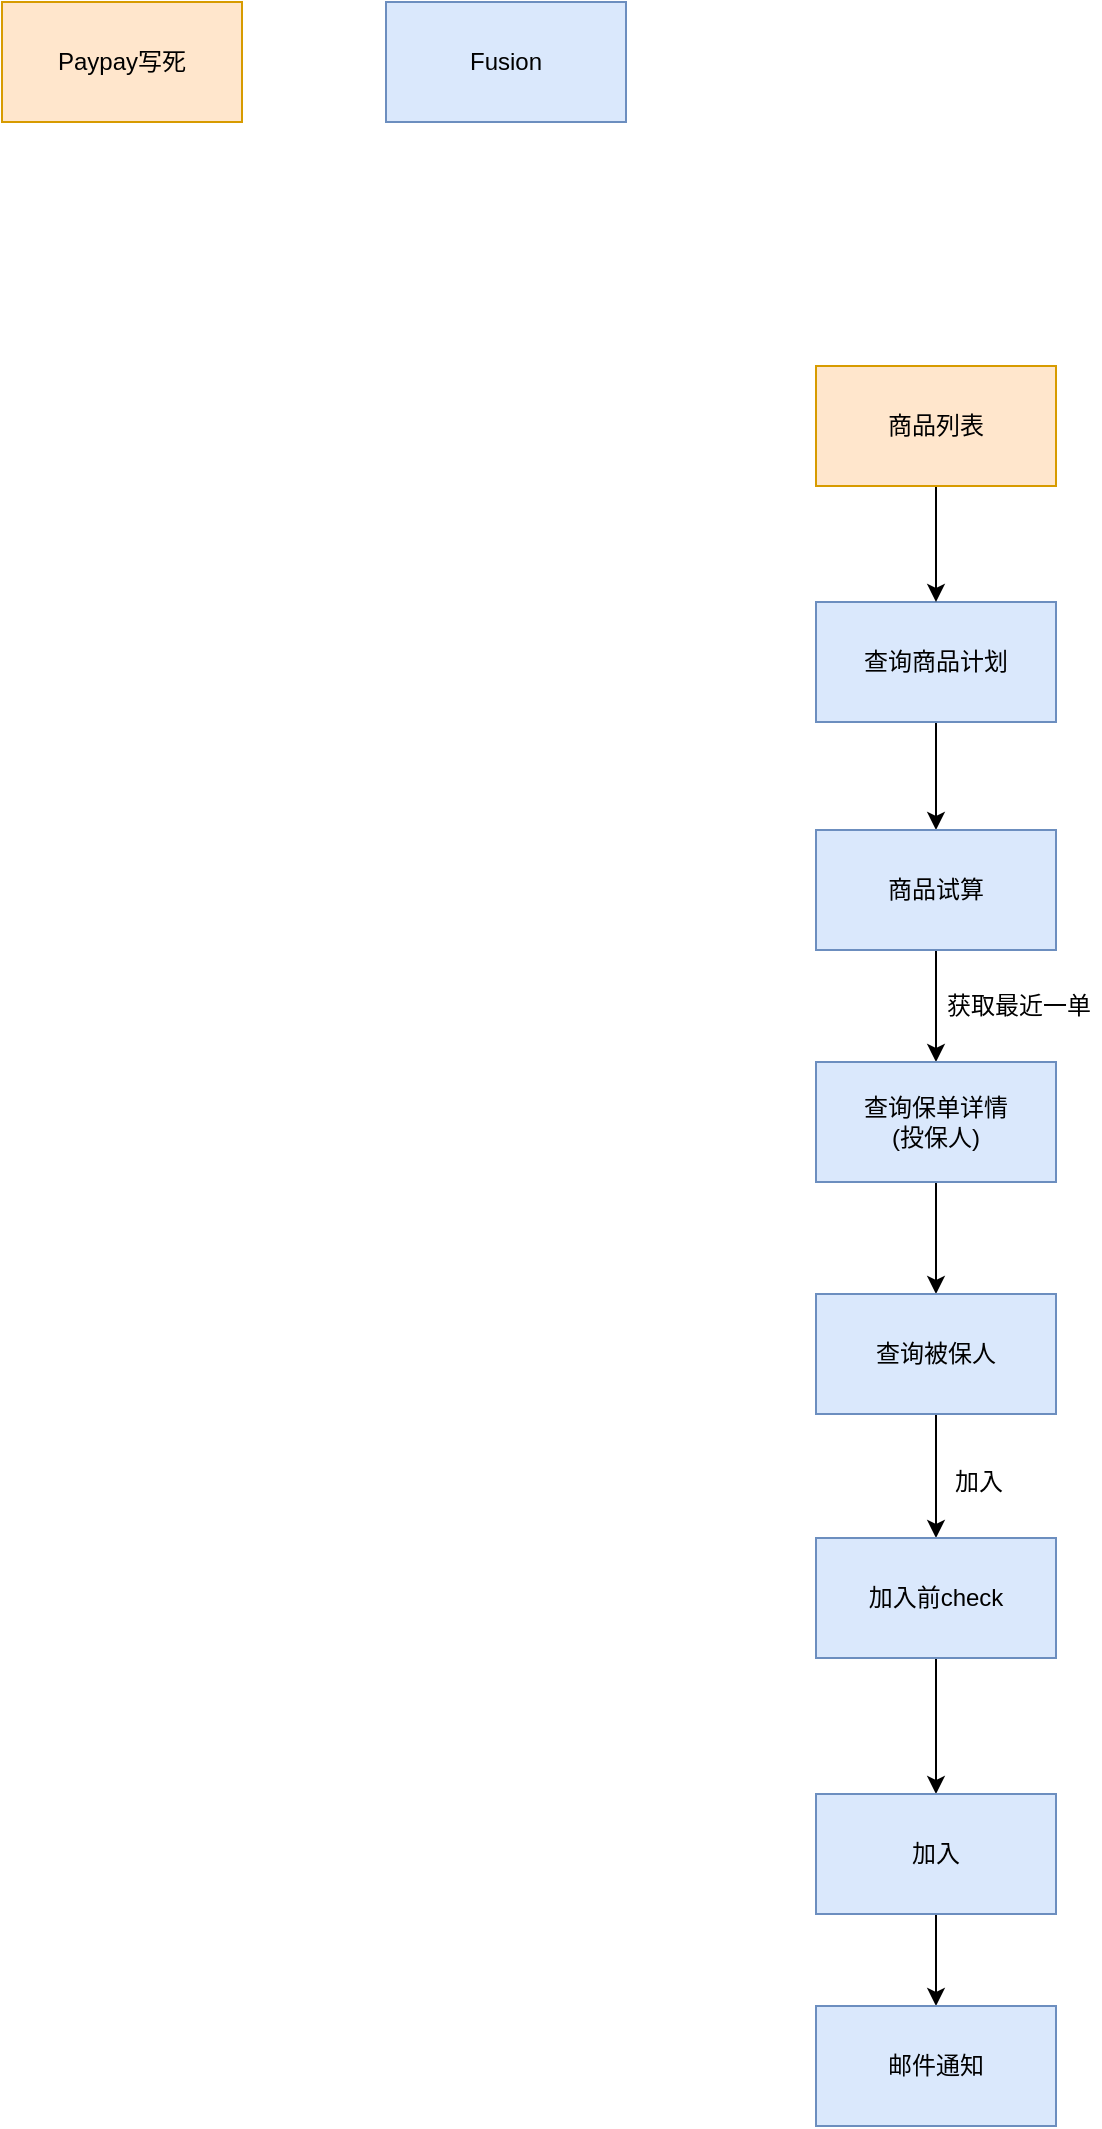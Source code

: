 <mxfile version="14.8.3" type="github" pages="3">
  <diagram id="TSuh8Hgfy2WMczQRkBJs" name="加入流程">
    <mxGraphModel dx="1822" dy="1282" grid="0" gridSize="10" guides="1" tooltips="1" connect="1" arrows="1" fold="1" page="0" pageScale="1" pageWidth="827" pageHeight="1169" math="0" shadow="0">
      <root>
        <mxCell id="0" />
        <mxCell id="1" parent="0" />
        <mxCell id="htZpp3OgJmf0taZpEcTC-9" value="" style="edgeStyle=orthogonalEdgeStyle;rounded=0;orthogonalLoop=1;jettySize=auto;html=1;" edge="1" parent="1" source="htZpp3OgJmf0taZpEcTC-2" target="htZpp3OgJmf0taZpEcTC-8">
          <mxGeometry relative="1" as="geometry" />
        </mxCell>
        <mxCell id="htZpp3OgJmf0taZpEcTC-2" value="查询商品计划" style="rounded=0;whiteSpace=wrap;html=1;fillColor=#dae8fc;strokeColor=#6c8ebf;" vertex="1" parent="1">
          <mxGeometry x="20" y="199" width="120" height="60" as="geometry" />
        </mxCell>
        <mxCell id="htZpp3OgJmf0taZpEcTC-6" style="edgeStyle=orthogonalEdgeStyle;rounded=0;orthogonalLoop=1;jettySize=auto;html=1;exitX=0.5;exitY=1;exitDx=0;exitDy=0;" edge="1" parent="1" source="htZpp3OgJmf0taZpEcTC-3" target="htZpp3OgJmf0taZpEcTC-2">
          <mxGeometry relative="1" as="geometry" />
        </mxCell>
        <mxCell id="htZpp3OgJmf0taZpEcTC-3" value="商品列表" style="rounded=0;whiteSpace=wrap;html=1;fillColor=#ffe6cc;strokeColor=#d79b00;" vertex="1" parent="1">
          <mxGeometry x="20" y="81" width="120" height="60" as="geometry" />
        </mxCell>
        <mxCell id="htZpp3OgJmf0taZpEcTC-5" value="Paypay写死" style="rounded=0;whiteSpace=wrap;html=1;fillColor=#ffe6cc;strokeColor=#d79b00;" vertex="1" parent="1">
          <mxGeometry x="-387" y="-101" width="120" height="60" as="geometry" />
        </mxCell>
        <mxCell id="htZpp3OgJmf0taZpEcTC-7" value="Fusion" style="rounded=0;whiteSpace=wrap;html=1;fillColor=#dae8fc;strokeColor=#6c8ebf;" vertex="1" parent="1">
          <mxGeometry x="-195" y="-101" width="120" height="60" as="geometry" />
        </mxCell>
        <mxCell id="htZpp3OgJmf0taZpEcTC-11" value="" style="edgeStyle=orthogonalEdgeStyle;rounded=0;orthogonalLoop=1;jettySize=auto;html=1;" edge="1" parent="1" source="htZpp3OgJmf0taZpEcTC-8" target="htZpp3OgJmf0taZpEcTC-10">
          <mxGeometry relative="1" as="geometry" />
        </mxCell>
        <mxCell id="htZpp3OgJmf0taZpEcTC-8" value="商品试算" style="rounded=0;whiteSpace=wrap;html=1;fillColor=#dae8fc;strokeColor=#6c8ebf;" vertex="1" parent="1">
          <mxGeometry x="20" y="313" width="120" height="60" as="geometry" />
        </mxCell>
        <mxCell id="htZpp3OgJmf0taZpEcTC-14" value="" style="edgeStyle=orthogonalEdgeStyle;rounded=0;orthogonalLoop=1;jettySize=auto;html=1;" edge="1" parent="1" source="htZpp3OgJmf0taZpEcTC-10" target="htZpp3OgJmf0taZpEcTC-13">
          <mxGeometry relative="1" as="geometry" />
        </mxCell>
        <mxCell id="htZpp3OgJmf0taZpEcTC-10" value="查询保单详情&lt;br&gt;(投保人)" style="rounded=0;whiteSpace=wrap;html=1;fillColor=#dae8fc;strokeColor=#6c8ebf;" vertex="1" parent="1">
          <mxGeometry x="20" y="429" width="120" height="60" as="geometry" />
        </mxCell>
        <mxCell id="htZpp3OgJmf0taZpEcTC-12" value="获取最近一单" style="text;html=1;align=center;verticalAlign=middle;resizable=0;points=[];autosize=1;strokeColor=none;" vertex="1" parent="1">
          <mxGeometry x="80" y="392" width="82" height="18" as="geometry" />
        </mxCell>
        <mxCell id="htZpp3OgJmf0taZpEcTC-16" value="" style="edgeStyle=orthogonalEdgeStyle;rounded=0;orthogonalLoop=1;jettySize=auto;html=1;" edge="1" parent="1" source="htZpp3OgJmf0taZpEcTC-13" target="htZpp3OgJmf0taZpEcTC-15">
          <mxGeometry relative="1" as="geometry" />
        </mxCell>
        <mxCell id="htZpp3OgJmf0taZpEcTC-13" value="查询被保人" style="rounded=0;whiteSpace=wrap;html=1;fillColor=#dae8fc;strokeColor=#6c8ebf;" vertex="1" parent="1">
          <mxGeometry x="20" y="545" width="120" height="60" as="geometry" />
        </mxCell>
        <mxCell id="htZpp3OgJmf0taZpEcTC-19" value="" style="edgeStyle=orthogonalEdgeStyle;rounded=0;orthogonalLoop=1;jettySize=auto;html=1;" edge="1" parent="1" source="htZpp3OgJmf0taZpEcTC-15" target="htZpp3OgJmf0taZpEcTC-18">
          <mxGeometry relative="1" as="geometry" />
        </mxCell>
        <mxCell id="htZpp3OgJmf0taZpEcTC-15" value="加入前check" style="rounded=0;whiteSpace=wrap;html=1;fillColor=#dae8fc;strokeColor=#6c8ebf;" vertex="1" parent="1">
          <mxGeometry x="20" y="667" width="120" height="60" as="geometry" />
        </mxCell>
        <mxCell id="htZpp3OgJmf0taZpEcTC-17" value="加入" style="text;html=1;align=center;verticalAlign=middle;resizable=0;points=[];autosize=1;strokeColor=none;" vertex="1" parent="1">
          <mxGeometry x="84" y="630" width="34" height="18" as="geometry" />
        </mxCell>
        <mxCell id="htZpp3OgJmf0taZpEcTC-22" value="" style="edgeStyle=orthogonalEdgeStyle;rounded=0;orthogonalLoop=1;jettySize=auto;html=1;" edge="1" parent="1" source="htZpp3OgJmf0taZpEcTC-18" target="htZpp3OgJmf0taZpEcTC-21">
          <mxGeometry relative="1" as="geometry" />
        </mxCell>
        <mxCell id="htZpp3OgJmf0taZpEcTC-18" value="加入" style="rounded=0;whiteSpace=wrap;html=1;fillColor=#dae8fc;strokeColor=#6c8ebf;" vertex="1" parent="1">
          <mxGeometry x="20" y="795" width="120" height="60" as="geometry" />
        </mxCell>
        <mxCell id="htZpp3OgJmf0taZpEcTC-21" value="邮件通知" style="rounded=0;whiteSpace=wrap;html=1;fillColor=#dae8fc;strokeColor=#6c8ebf;" vertex="1" parent="1">
          <mxGeometry x="20" y="901" width="120" height="60" as="geometry" />
        </mxCell>
      </root>
    </mxGraphModel>
  </diagram>
  <diagram id="B5de0vHXd7xcjF6mf_0o" name="退款">
    <mxGraphModel dx="1422" dy="882" grid="0" gridSize="10" guides="1" tooltips="1" connect="1" arrows="1" fold="1" page="0" pageScale="1" pageWidth="827" pageHeight="1169" math="0" shadow="0">
      <root>
        <mxCell id="v2g6k4izPRObzmgCxALk-0" />
        <mxCell id="v2g6k4izPRObzmgCxALk-1" parent="v2g6k4izPRObzmgCxALk-0" />
        <mxCell id="v2g6k4izPRObzmgCxALk-20" style="edgeStyle=orthogonalEdgeStyle;rounded=0;orthogonalLoop=1;jettySize=auto;html=1;exitX=0;exitY=0.75;exitDx=0;exitDy=0;entryX=1;entryY=0.75;entryDx=0;entryDy=0;" edge="1" parent="v2g6k4izPRObzmgCxALk-1" source="v2g6k4izPRObzmgCxALk-2" target="v2g6k4izPRObzmgCxALk-3">
          <mxGeometry relative="1" as="geometry" />
        </mxCell>
        <mxCell id="v2g6k4izPRObzmgCxALk-2" value="Paypay" style="rounded=0;whiteSpace=wrap;html=1;" vertex="1" parent="v2g6k4izPRObzmgCxALk-1">
          <mxGeometry x="408" y="242" width="120" height="60" as="geometry" />
        </mxCell>
        <mxCell id="v2g6k4izPRObzmgCxALk-12" style="edgeStyle=orthogonalEdgeStyle;rounded=0;orthogonalLoop=1;jettySize=auto;html=1;exitX=1;exitY=0.5;exitDx=0;exitDy=0;entryX=0;entryY=0.5;entryDx=0;entryDy=0;" edge="1" parent="v2g6k4izPRObzmgCxALk-1" source="v2g6k4izPRObzmgCxALk-3" target="v2g6k4izPRObzmgCxALk-2">
          <mxGeometry relative="1" as="geometry" />
        </mxCell>
        <mxCell id="v2g6k4izPRObzmgCxALk-15" style="edgeStyle=orthogonalEdgeStyle;rounded=0;orthogonalLoop=1;jettySize=auto;html=1;exitX=0.5;exitY=1;exitDx=0;exitDy=0;entryX=0.5;entryY=0;entryDx=0;entryDy=0;" edge="1" parent="v2g6k4izPRObzmgCxALk-1" source="v2g6k4izPRObzmgCxALk-3" target="v2g6k4izPRObzmgCxALk-6">
          <mxGeometry relative="1" as="geometry" />
        </mxCell>
        <mxCell id="v2g6k4izPRObzmgCxALk-3" value="YJ" style="rounded=0;whiteSpace=wrap;html=1;fillColor=#ffe6cc;strokeColor=#d79b00;" vertex="1" parent="v2g6k4izPRObzmgCxALk-1">
          <mxGeometry x="164" y="242" width="120" height="60" as="geometry" />
        </mxCell>
        <mxCell id="v2g6k4izPRObzmgCxALk-4" value="支付平台" style="text;html=1;align=center;verticalAlign=middle;resizable=0;points=[];autosize=1;strokeColor=none;" vertex="1" parent="v2g6k4izPRObzmgCxALk-1">
          <mxGeometry x="433" y="198" width="58" height="18" as="geometry" />
        </mxCell>
        <mxCell id="v2g6k4izPRObzmgCxALk-5" value="保险频道" style="text;html=1;align=center;verticalAlign=middle;resizable=0;points=[];autosize=1;strokeColor=none;" vertex="1" parent="v2g6k4izPRObzmgCxALk-1">
          <mxGeometry x="195" y="208" width="58" height="18" as="geometry" />
        </mxCell>
        <mxCell id="v2g6k4izPRObzmgCxALk-8" style="edgeStyle=orthogonalEdgeStyle;rounded=0;orthogonalLoop=1;jettySize=auto;html=1;exitX=1;exitY=0.5;exitDx=0;exitDy=0;entryX=0;entryY=0.5;entryDx=0;entryDy=0;" edge="1" parent="v2g6k4izPRObzmgCxALk-1" source="v2g6k4izPRObzmgCxALk-6" target="v2g6k4izPRObzmgCxALk-7">
          <mxGeometry relative="1" as="geometry" />
        </mxCell>
        <mxCell id="v2g6k4izPRObzmgCxALk-18" style="edgeStyle=orthogonalEdgeStyle;rounded=0;orthogonalLoop=1;jettySize=auto;html=1;exitX=0.75;exitY=0;exitDx=0;exitDy=0;" edge="1" parent="v2g6k4izPRObzmgCxALk-1" source="v2g6k4izPRObzmgCxALk-6">
          <mxGeometry relative="1" as="geometry">
            <mxPoint x="270" y="305" as="targetPoint" />
          </mxGeometry>
        </mxCell>
        <mxCell id="v2g6k4izPRObzmgCxALk-6" value="Fusion" style="rounded=0;whiteSpace=wrap;html=1;" vertex="1" parent="v2g6k4izPRObzmgCxALk-1">
          <mxGeometry x="166" y="365" width="120" height="60" as="geometry" />
        </mxCell>
        <mxCell id="v2g6k4izPRObzmgCxALk-10" style="edgeStyle=orthogonalEdgeStyle;rounded=0;orthogonalLoop=1;jettySize=auto;html=1;exitX=0;exitY=0.75;exitDx=0;exitDy=0;entryX=1;entryY=0.75;entryDx=0;entryDy=0;" edge="1" parent="v2g6k4izPRObzmgCxALk-1" source="v2g6k4izPRObzmgCxALk-7" target="v2g6k4izPRObzmgCxALk-6">
          <mxGeometry relative="1" as="geometry" />
        </mxCell>
        <mxCell id="v2g6k4izPRObzmgCxALk-7" value="Graphene" style="rounded=0;whiteSpace=wrap;html=1;fillColor=#f8cecc;strokeColor=#b85450;" vertex="1" parent="v2g6k4izPRObzmgCxALk-1">
          <mxGeometry x="418" y="365" width="120" height="60" as="geometry" />
        </mxCell>
        <mxCell id="v2g6k4izPRObzmgCxALk-9" value="rpc" style="text;html=1;align=center;verticalAlign=middle;resizable=0;points=[];autosize=1;strokeColor=none;" vertex="1" parent="v2g6k4izPRObzmgCxALk-1">
          <mxGeometry x="299" y="374" width="27" height="18" as="geometry" />
        </mxCell>
        <mxCell id="v2g6k4izPRObzmgCxALk-11" value="同期化，退款" style="text;html=1;align=center;verticalAlign=middle;resizable=0;points=[];autosize=1;strokeColor=none;" vertex="1" parent="v2g6k4izPRObzmgCxALk-1">
          <mxGeometry x="292" y="413" width="82" height="18" as="geometry" />
        </mxCell>
        <mxCell id="v2g6k4izPRObzmgCxALk-16" value="退款1" style="text;html=1;align=center;verticalAlign=middle;resizable=0;points=[];autosize=1;strokeColor=none;" vertex="1" parent="v2g6k4izPRObzmgCxALk-1">
          <mxGeometry x="220" y="317" width="41" height="18" as="geometry" />
        </mxCell>
        <mxCell id="v2g6k4izPRObzmgCxALk-17" value="退款2" style="text;html=1;align=center;verticalAlign=middle;resizable=0;points=[];autosize=1;strokeColor=none;" vertex="1" parent="v2g6k4izPRObzmgCxALk-1">
          <mxGeometry x="299" y="251" width="41" height="18" as="geometry" />
        </mxCell>
        <mxCell id="v2g6k4izPRObzmgCxALk-19" value="返回原交易订单号" style="text;html=1;align=center;verticalAlign=middle;resizable=0;points=[];autosize=1;strokeColor=none;" vertex="1" parent="v2g6k4izPRObzmgCxALk-1">
          <mxGeometry x="262.5" y="317" width="106" height="18" as="geometry" />
        </mxCell>
        <mxCell id="v2g6k4izPRObzmgCxALk-21" value="C端" style="text;html=1;align=center;verticalAlign=middle;resizable=0;points=[];autosize=1;strokeColor=none;" vertex="1" parent="v2g6k4izPRObzmgCxALk-1">
          <mxGeometry x="113" y="266" width="31" height="18" as="geometry" />
        </mxCell>
        <mxCell id="v2g6k4izPRObzmgCxALk-22" value="B端" style="text;html=1;align=center;verticalAlign=middle;resizable=0;points=[];autosize=1;strokeColor=none;" vertex="1" parent="v2g6k4izPRObzmgCxALk-1">
          <mxGeometry x="461" y="443" width="30" height="18" as="geometry" />
        </mxCell>
        <mxCell id="v2g6k4izPRObzmgCxALk-23" value="graphene2" style="rounded=0;whiteSpace=wrap;html=1;fillColor=#f8cecc;strokeColor=#b85450;" vertex="1" parent="v2g6k4izPRObzmgCxALk-1">
          <mxGeometry x="587" y="368" width="120" height="60" as="geometry" />
        </mxCell>
        <mxCell id="v2g6k4izPRObzmgCxALk-24" value="黑名单校验" style="text;html=1;align=center;verticalAlign=middle;resizable=0;points=[];autosize=1;strokeColor=none;" vertex="1" parent="v2g6k4izPRObzmgCxALk-1">
          <mxGeometry x="713" y="386" width="70" height="18" as="geometry" />
        </mxCell>
        <mxCell id="v2g6k4izPRObzmgCxALk-25" value="东海，关机后，再启动机器，会重新发送退款给&lt;br&gt;fusion" style="text;html=1;align=center;verticalAlign=middle;resizable=0;points=[];autosize=1;strokeColor=none;" vertex="1" parent="v2g6k4izPRObzmgCxALk-1">
          <mxGeometry x="548" y="445" width="262" height="32" as="geometry" />
        </mxCell>
      </root>
    </mxGraphModel>
  </diagram>
  <diagram id="wTmuX3EFKg2MOqYiTdq9" name="异动">
    <mxGraphModel dx="1422" dy="882" grid="0" gridSize="10" guides="1" tooltips="1" connect="1" arrows="1" fold="1" page="0" pageScale="1" pageWidth="827" pageHeight="1169" math="0" shadow="0">
      <root>
        <mxCell id="iGlx3qQfvnn0eI0ouVOu-0" />
        <mxCell id="iGlx3qQfvnn0eI0ouVOu-1" parent="iGlx3qQfvnn0eI0ouVOu-0" />
      </root>
    </mxGraphModel>
  </diagram>
</mxfile>
